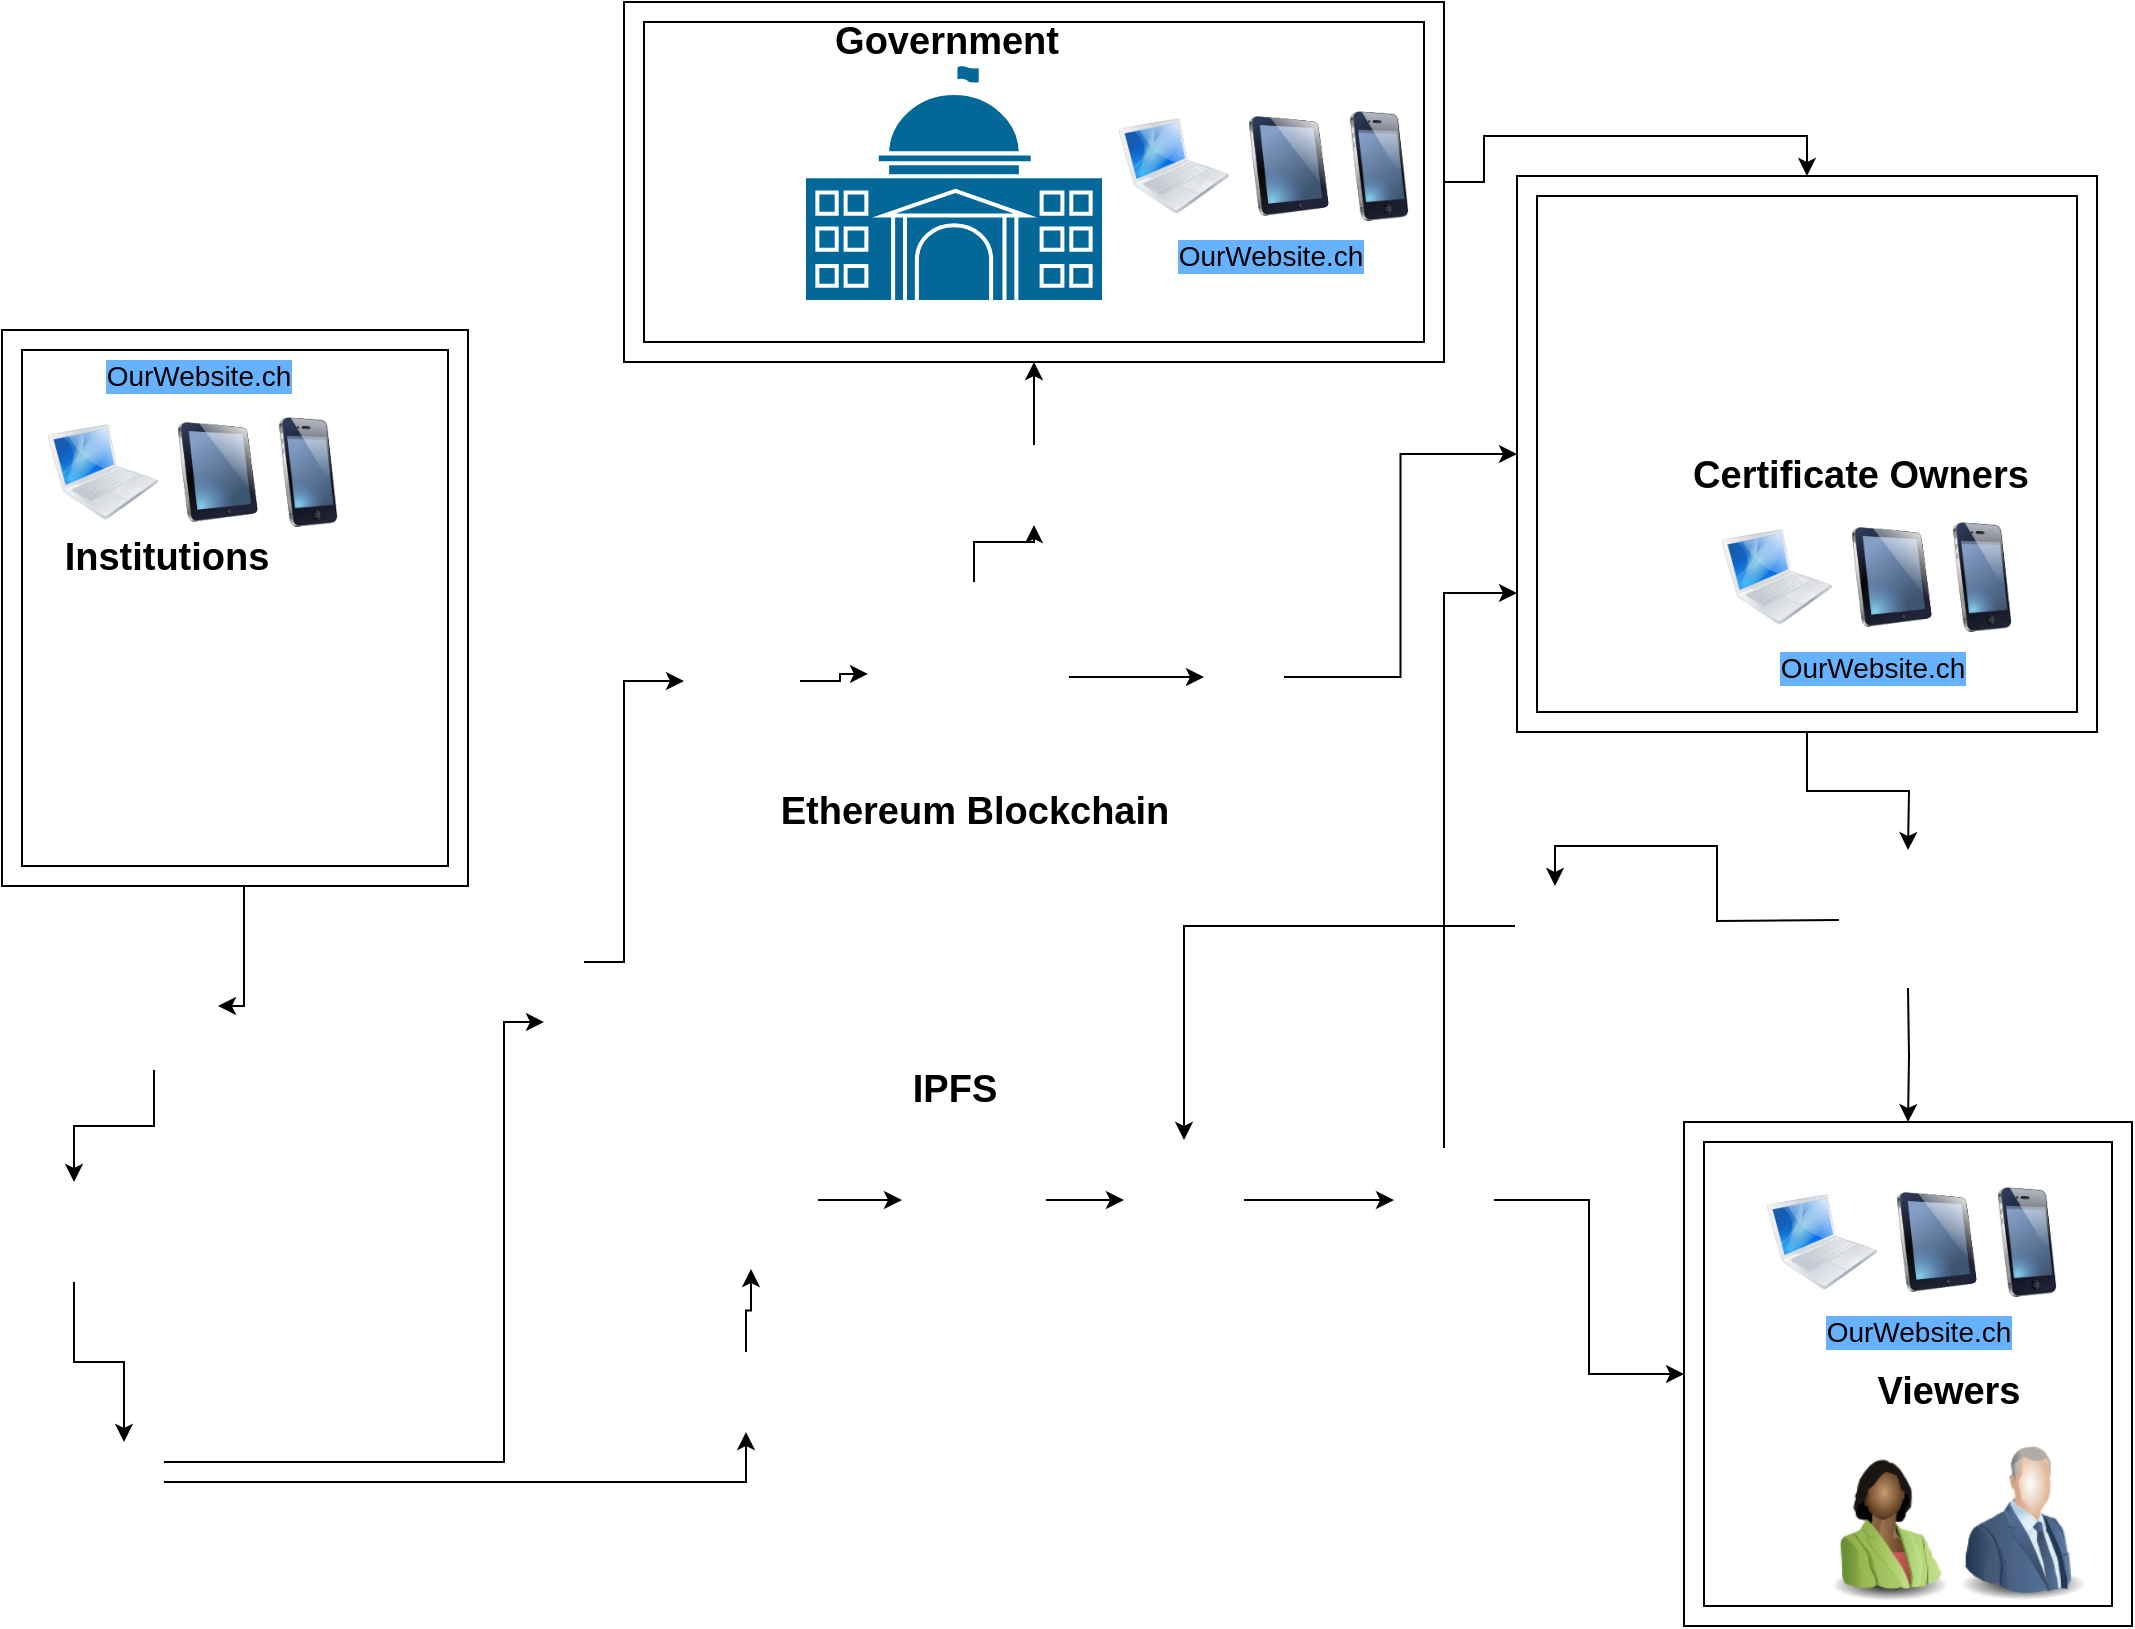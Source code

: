 <mxfile version="10.6.6" type="github"><diagram id="LoO-SVKAvbOdvh2cDljX" name="Page-1"><mxGraphModel dx="2896" dy="1094" grid="1" gridSize="10" guides="1" tooltips="1" connect="1" arrows="1" fold="1" page="1" pageScale="1" pageWidth="1100" pageHeight="850" math="0" shadow="0"><root><mxCell id="0"/><mxCell id="1" parent="0"/><mxCell id="8wt-W4BvJV8UJovlyLf7-13" value="" style="shape=mxgraph.cisco.buildings.government_building;html=1;dashed=0;fillColor=#036897;strokeColor=#ffffff;strokeWidth=2;verticalLabelPosition=bottom;verticalAlign=top" parent="1" vertex="1"><mxGeometry x="420" y="40" width="150" height="120" as="geometry"/></mxCell><mxCell id="8wt-W4BvJV8UJovlyLf7-14" value="" style="image;html=1;labelBackgroundColor=#ffffff;image=img/lib/clip_art/people/Suit_Woman_Green_Black_128x128.png" parent="1" vertex="1"><mxGeometry x="921.5" y="730" width="80" height="80" as="geometry"/></mxCell><mxCell id="8wt-W4BvJV8UJovlyLf7-15" value="" style="image;html=1;labelBackgroundColor=#ffffff;image=img/lib/clip_art/people/Suit_Man_Blue_128x128.png" parent="1" vertex="1"><mxGeometry x="989" y="730" width="80" height="80" as="geometry"/></mxCell><mxCell id="a0FkFMSqPZ42gqpdqapM-16" style="edgeStyle=orthogonalEdgeStyle;rounded=0;orthogonalLoop=1;jettySize=auto;html=1;entryX=0.5;entryY=0;entryDx=0;entryDy=0;fontSize=14;fontColor=#000000;" edge="1" parent="1" source="8wt-W4BvJV8UJovlyLf7-20" target="a0FkFMSqPZ42gqpdqapM-1"><mxGeometry relative="1" as="geometry"/></mxCell><mxCell id="8wt-W4BvJV8UJovlyLf7-20" value="" style="shape=image;html=1;verticalAlign=top;verticalLabelPosition=bottom;labelBackgroundColor=#ffffff;imageAspect=0;aspect=fixed;image=https://cdn4.iconfinder.com/data/icons/Basic_set2_Png/64/licence.png" parent="1" vertex="1"><mxGeometry x="63" y="480" width="64" height="64" as="geometry"/></mxCell><mxCell id="a0FkFMSqPZ42gqpdqapM-24" style="edgeStyle=orthogonalEdgeStyle;rounded=0;orthogonalLoop=1;jettySize=auto;html=1;entryX=0;entryY=0.5;entryDx=0;entryDy=0;fontSize=14;fontColor=#000000;entryPerimeter=0;" edge="1" parent="1" source="8wt-W4BvJV8UJovlyLf7-21" target="a0FkFMSqPZ42gqpdqapM-50"><mxGeometry relative="1" as="geometry"/></mxCell><mxCell id="8wt-W4BvJV8UJovlyLf7-21" value="" style="shape=image;html=1;verticalAlign=top;verticalLabelPosition=bottom;labelBackgroundColor=#ffffff;imageAspect=0;aspect=fixed;image=https://cdn1.iconfinder.com/data/icons/hawcons/32/699434-icon-70-document-file-pdf-128.png" parent="1" vertex="1"><mxGeometry x="715" y="583" width="50" height="52" as="geometry"/></mxCell><mxCell id="a0FkFMSqPZ42gqpdqapM-60" style="edgeStyle=orthogonalEdgeStyle;rounded=0;orthogonalLoop=1;jettySize=auto;html=1;entryX=-0.058;entryY=0.484;entryDx=0;entryDy=0;entryPerimeter=0;fontSize=14;fontColor=#000000;" edge="1" parent="1" source="8wt-W4BvJV8UJovlyLf7-22" target="8wt-W4BvJV8UJovlyLf7-16"><mxGeometry relative="1" as="geometry"/></mxCell><mxCell id="8wt-W4BvJV8UJovlyLf7-22" value="" style="shape=image;html=1;verticalAlign=top;verticalLabelPosition=bottom;labelBackgroundColor=#ffffff;imageAspect=0;aspect=fixed;image=https://cdn3.iconfinder.com/data/icons/file-set-volume-1/512/Artboard_9-128.png" parent="1" vertex="1"><mxGeometry x="360" y="320.5" width="58" height="58" as="geometry"/></mxCell><mxCell id="8wt-W4BvJV8UJovlyLf7-34" value="" style="shape=image;html=1;verticalAlign=top;verticalLabelPosition=bottom;labelBackgroundColor=#ffffff;imageAspect=0;aspect=fixed;image=https://cdn0.iconfinder.com/data/icons/Hand_Drawn_Web_Icon_Set/128/key_delete.png" parent="1" vertex="1"><mxGeometry x="350" y="57" width="51" height="51" as="geometry"/></mxCell><mxCell id="8wt-W4BvJV8UJovlyLf7-35" value="" style="shape=image;html=1;verticalAlign=top;verticalLabelPosition=bottom;labelBackgroundColor=#ffffff;imageAspect=0;aspect=fixed;image=https://cdn0.iconfinder.com/data/icons/Hand_Drawn_Web_Icon_Set/128/key_accept.png" parent="1" vertex="1"><mxGeometry x="350" y="108" width="52" height="52" as="geometry"/></mxCell><mxCell id="a0FkFMSqPZ42gqpdqapM-23" style="edgeStyle=orthogonalEdgeStyle;rounded=0;orthogonalLoop=1;jettySize=auto;html=1;entryX=0.5;entryY=0;entryDx=0;entryDy=0;fontSize=14;fontColor=#000000;" edge="1" parent="1" source="a0FkFMSqPZ42gqpdqapM-88" target="a0FkFMSqPZ42gqpdqapM-5"><mxGeometry relative="1" as="geometry"><mxPoint x="937.5" y="469" as="sourcePoint"/></mxGeometry></mxCell><mxCell id="a0FkFMSqPZ42gqpdqapM-52" style="edgeStyle=orthogonalEdgeStyle;rounded=0;orthogonalLoop=1;jettySize=auto;html=1;entryX=0.5;entryY=0;entryDx=0;entryDy=0;entryPerimeter=0;fontSize=14;fontColor=#000000;" edge="1" parent="1" target="a0FkFMSqPZ42gqpdqapM-50"><mxGeometry relative="1" as="geometry"><mxPoint x="972" y="503" as="sourcePoint"/></mxGeometry></mxCell><mxCell id="8wt-W4BvJV8UJovlyLf7-40" value="Government" style="text;html=1;resizable=0;autosize=1;align=center;verticalAlign=middle;points=[];fillColor=none;strokeColor=none;rounded=0;fontStyle=1;fontSize=19;" parent="1" vertex="1"><mxGeometry x="451" y="20" width="80" height="20" as="geometry"/></mxCell><mxCell id="8wt-W4BvJV8UJovlyLf7-43" value="IPFS" style="text;html=1;resizable=0;autosize=1;align=center;verticalAlign=middle;points=[];fillColor=none;strokeColor=none;rounded=0;fontStyle=1;fontSize=19;" parent="1" vertex="1"><mxGeometry x="475" y="544" width="40" height="20" as="geometry"/></mxCell><mxCell id="a0FkFMSqPZ42gqpdqapM-17" style="edgeStyle=orthogonalEdgeStyle;rounded=0;orthogonalLoop=1;jettySize=auto;html=1;entryX=0.5;entryY=1;entryDx=0;entryDy=0;fontSize=14;fontColor=#000000;" edge="1" parent="1" source="a0FkFMSqPZ42gqpdqapM-69" target="a0FkFMSqPZ42gqpdqapM-6"><mxGeometry relative="1" as="geometry"/></mxCell><mxCell id="a0FkFMSqPZ42gqpdqapM-79" style="edgeStyle=orthogonalEdgeStyle;rounded=0;orthogonalLoop=1;jettySize=auto;html=1;entryX=0.5;entryY=1;entryDx=0;entryDy=0;fontSize=14;fontColor=#000000;" edge="1" parent="1" source="a0FkFMSqPZ42gqpdqapM-3" target="a0FkFMSqPZ42gqpdqapM-69"><mxGeometry relative="1" as="geometry"/></mxCell><mxCell id="a0FkFMSqPZ42gqpdqapM-80" style="edgeStyle=orthogonalEdgeStyle;rounded=0;orthogonalLoop=1;jettySize=auto;html=1;exitX=1;exitY=0.25;exitDx=0;exitDy=0;fontSize=14;fontColor=#000000;entryX=0;entryY=0.5;entryDx=0;entryDy=0;" edge="1" parent="1" source="a0FkFMSqPZ42gqpdqapM-70" target="8wt-W4BvJV8UJovlyLf7-22"><mxGeometry relative="1" as="geometry"><Array as="points"><mxPoint x="330" y="490"/><mxPoint x="330" y="350"/></Array></mxGeometry></mxCell><mxCell id="a0FkFMSqPZ42gqpdqapM-3" value="" style="shape=image;html=1;verticalAlign=top;verticalLabelPosition=bottom;labelBackgroundColor=#ffffff;imageAspect=0;aspect=fixed;image=https://cdn3.iconfinder.com/data/icons/iconic-1/32/hash-128.png;fontSize=14;fontColor=#000000;" vertex="1" parent="1"><mxGeometry x="60" y="730" width="40" height="40" as="geometry"/></mxCell><mxCell id="a0FkFMSqPZ42gqpdqapM-22" style="edgeStyle=orthogonalEdgeStyle;rounded=0;orthogonalLoop=1;jettySize=auto;html=1;entryX=0;entryY=0.5;entryDx=0;entryDy=0;fontSize=14;fontColor=#000000;" edge="1" parent="1" source="a0FkFMSqPZ42gqpdqapM-5" target="8wt-W4BvJV8UJovlyLf7-21"><mxGeometry relative="1" as="geometry"/></mxCell><mxCell id="a0FkFMSqPZ42gqpdqapM-7" value="" style="group" vertex="1" connectable="0" parent="1"><mxGeometry x="42" y="182" width="297" height="270" as="geometry"/></mxCell><mxCell id="8wt-W4BvJV8UJovlyLf7-50" value="" style="group" parent="a0FkFMSqPZ42gqpdqapM-7" vertex="1" connectable="0"><mxGeometry y="35.5" width="145" height="55" as="geometry"/></mxCell><mxCell id="8wt-W4BvJV8UJovlyLf7-51" value="" style="image;html=1;labelBackgroundColor=#ffffff;image=img/lib/clip_art/computers/MacBook_128x128.png" parent="8wt-W4BvJV8UJovlyLf7-50" vertex="1"><mxGeometry y="2.5" width="55" height="50" as="geometry"/></mxCell><mxCell id="8wt-W4BvJV8UJovlyLf7-52" value="" style="image;html=1;labelBackgroundColor=#ffffff;image=img/lib/clip_art/computers/iPad_128x128.png" parent="8wt-W4BvJV8UJovlyLf7-50" vertex="1"><mxGeometry x="60" y="2.5" width="50" height="50" as="geometry"/></mxCell><mxCell id="8wt-W4BvJV8UJovlyLf7-53" value="" style="image;html=1;labelBackgroundColor=#ffffff;image=img/lib/clip_art/telecommunication/iPhone_128x128.png" parent="8wt-W4BvJV8UJovlyLf7-50" vertex="1"><mxGeometry x="115" width="30" height="55" as="geometry"/></mxCell><mxCell id="8wt-W4BvJV8UJovlyLf7-56" value="OurWebsite.ch" style="text;html=1;resizable=0;autosize=1;align=center;verticalAlign=middle;points=[];fillColor=none;strokeColor=none;rounded=0;fontSize=14;fontColor=#000000;labelBackgroundColor=#66B2FF;" parent="a0FkFMSqPZ42gqpdqapM-7" vertex="1"><mxGeometry x="5" width="140" height="30" as="geometry"/></mxCell><mxCell id="a0FkFMSqPZ42gqpdqapM-39" value="" style="verticalLabelPosition=bottom;verticalAlign=top;html=1;shape=mxgraph.basic.frame;dx=10;labelBackgroundColor=#66B2FF;fontSize=14;fontColor=#000000;" vertex="1" parent="a0FkFMSqPZ42gqpdqapM-7"><mxGeometry x="-23" y="-8" width="233" height="278" as="geometry"/></mxCell><mxCell id="a0FkFMSqPZ42gqpdqapM-8" value="" style="group" vertex="1" connectable="0" parent="1"><mxGeometry x="577.5" y="64.5" width="145" height="87.5" as="geometry"/></mxCell><mxCell id="8wt-W4BvJV8UJovlyLf7-46" value="" style="group" parent="a0FkFMSqPZ42gqpdqapM-8" vertex="1" connectable="0"><mxGeometry width="145" height="55" as="geometry"/></mxCell><mxCell id="8wt-W4BvJV8UJovlyLf7-47" value="" style="image;html=1;labelBackgroundColor=#ffffff;image=img/lib/clip_art/computers/MacBook_128x128.png" parent="8wt-W4BvJV8UJovlyLf7-46" vertex="1"><mxGeometry y="2.5" width="55" height="50" as="geometry"/></mxCell><mxCell id="8wt-W4BvJV8UJovlyLf7-48" value="" style="image;html=1;labelBackgroundColor=#ffffff;image=img/lib/clip_art/computers/iPad_128x128.png" parent="8wt-W4BvJV8UJovlyLf7-46" vertex="1"><mxGeometry x="60" y="2.5" width="50" height="50" as="geometry"/></mxCell><mxCell id="8wt-W4BvJV8UJovlyLf7-49" value="" style="image;html=1;labelBackgroundColor=#ffffff;image=img/lib/clip_art/telecommunication/iPhone_128x128.png" parent="8wt-W4BvJV8UJovlyLf7-46" vertex="1"><mxGeometry x="115" width="30" height="55" as="geometry"/></mxCell><mxCell id="8wt-W4BvJV8UJovlyLf7-55" value="OurWebsite.ch" style="text;html=1;resizable=0;autosize=1;align=center;verticalAlign=middle;points=[];fillColor=none;strokeColor=none;rounded=0;fontSize=14;fontColor=#000000;labelBackgroundColor=#66B2FF;" parent="a0FkFMSqPZ42gqpdqapM-8" vertex="1"><mxGeometry x="5" y="57.5" width="140" height="30" as="geometry"/></mxCell><mxCell id="a0FkFMSqPZ42gqpdqapM-14" value="" style="group" vertex="1" connectable="0" parent="1"><mxGeometry x="30" y="600" width="96" height="50" as="geometry"/></mxCell><mxCell id="a0FkFMSqPZ42gqpdqapM-1" value="" style="shape=image;html=1;verticalAlign=top;verticalLabelPosition=bottom;labelBackgroundColor=#ffffff;imageAspect=0;aspect=fixed;image=https://cdn4.iconfinder.com/data/icons/bussiness-and-media-outline/512/OUTLINE_Bussiness_and_Media-06-128.png;fontSize=14;fontColor=#000000;" vertex="1" parent="a0FkFMSqPZ42gqpdqapM-14"><mxGeometry width="50" height="50" as="geometry"/></mxCell><mxCell id="a0FkFMSqPZ42gqpdqapM-2" value="" style="shape=image;html=1;verticalAlign=top;verticalLabelPosition=bottom;labelBackgroundColor=#ffffff;imageAspect=0;aspect=fixed;image=https://cdn3.iconfinder.com/data/icons/iconic-1/32/hash-128.png;fontSize=14;fontColor=#000000;" vertex="1" parent="a0FkFMSqPZ42gqpdqapM-14"><mxGeometry x="56" y="5" width="40" height="40" as="geometry"/></mxCell><mxCell id="a0FkFMSqPZ42gqpdqapM-15" style="edgeStyle=orthogonalEdgeStyle;rounded=0;orthogonalLoop=1;jettySize=auto;html=1;entryX=0.5;entryY=0;entryDx=0;entryDy=0;fontSize=14;fontColor=#000000;" edge="1" parent="1" source="a0FkFMSqPZ42gqpdqapM-1" target="a0FkFMSqPZ42gqpdqapM-3"><mxGeometry relative="1" as="geometry"/></mxCell><mxCell id="a0FkFMSqPZ42gqpdqapM-25" value="" style="group" vertex="1" connectable="0" parent="1"><mxGeometry x="879" y="270" width="145" height="87.5" as="geometry"/></mxCell><mxCell id="a0FkFMSqPZ42gqpdqapM-26" value="" style="group" vertex="1" connectable="0" parent="a0FkFMSqPZ42gqpdqapM-25"><mxGeometry width="145" height="55" as="geometry"/></mxCell><mxCell id="a0FkFMSqPZ42gqpdqapM-27" value="" style="image;html=1;labelBackgroundColor=#ffffff;image=img/lib/clip_art/computers/MacBook_128x128.png" vertex="1" parent="a0FkFMSqPZ42gqpdqapM-26"><mxGeometry y="2.5" width="55" height="50" as="geometry"/></mxCell><mxCell id="a0FkFMSqPZ42gqpdqapM-28" value="" style="image;html=1;labelBackgroundColor=#ffffff;image=img/lib/clip_art/computers/iPad_128x128.png" vertex="1" parent="a0FkFMSqPZ42gqpdqapM-26"><mxGeometry x="60" y="2.5" width="50" height="50" as="geometry"/></mxCell><mxCell id="a0FkFMSqPZ42gqpdqapM-29" value="" style="image;html=1;labelBackgroundColor=#ffffff;image=img/lib/clip_art/telecommunication/iPhone_128x128.png" vertex="1" parent="a0FkFMSqPZ42gqpdqapM-26"><mxGeometry x="115" width="30" height="55" as="geometry"/></mxCell><mxCell id="a0FkFMSqPZ42gqpdqapM-30" value="OurWebsite.ch" style="text;html=1;resizable=0;autosize=1;align=center;verticalAlign=middle;points=[];fillColor=none;strokeColor=none;rounded=0;fontSize=14;fontColor=#000000;labelBackgroundColor=#66B2FF;" vertex="1" parent="a0FkFMSqPZ42gqpdqapM-25"><mxGeometry x="5" y="57.5" width="140" height="30" as="geometry"/></mxCell><mxCell id="a0FkFMSqPZ42gqpdqapM-31" value="" style="group" vertex="1" connectable="0" parent="1"><mxGeometry x="901.5" y="602.5" width="145" height="87.5" as="geometry"/></mxCell><mxCell id="a0FkFMSqPZ42gqpdqapM-32" value="" style="group" vertex="1" connectable="0" parent="a0FkFMSqPZ42gqpdqapM-31"><mxGeometry width="145" height="55" as="geometry"/></mxCell><mxCell id="a0FkFMSqPZ42gqpdqapM-33" value="" style="image;html=1;labelBackgroundColor=#ffffff;image=img/lib/clip_art/computers/MacBook_128x128.png" vertex="1" parent="a0FkFMSqPZ42gqpdqapM-32"><mxGeometry y="2.5" width="55" height="50" as="geometry"/></mxCell><mxCell id="a0FkFMSqPZ42gqpdqapM-34" value="" style="image;html=1;labelBackgroundColor=#ffffff;image=img/lib/clip_art/computers/iPad_128x128.png" vertex="1" parent="a0FkFMSqPZ42gqpdqapM-32"><mxGeometry x="60" y="2.5" width="50" height="50" as="geometry"/></mxCell><mxCell id="a0FkFMSqPZ42gqpdqapM-35" value="" style="image;html=1;labelBackgroundColor=#ffffff;image=img/lib/clip_art/telecommunication/iPhone_128x128.png" vertex="1" parent="a0FkFMSqPZ42gqpdqapM-32"><mxGeometry x="115" width="30" height="55" as="geometry"/></mxCell><mxCell id="a0FkFMSqPZ42gqpdqapM-36" value="OurWebsite.ch" style="text;html=1;resizable=0;autosize=1;align=center;verticalAlign=middle;points=[];fillColor=none;strokeColor=none;rounded=0;fontSize=14;fontColor=#000000;labelBackgroundColor=#66B2FF;" vertex="1" parent="a0FkFMSqPZ42gqpdqapM-31"><mxGeometry x="5" y="57.5" width="140" height="30" as="geometry"/></mxCell><mxCell id="a0FkFMSqPZ42gqpdqapM-37" value="" style="group" vertex="1" connectable="0" parent="1"><mxGeometry x="795.5" y="134" width="271" height="241" as="geometry"/></mxCell><mxCell id="8wt-W4BvJV8UJovlyLf7-28" value="" style="shape=image;html=1;verticalAlign=top;verticalLabelPosition=bottom;labelBackgroundColor=#ffffff;imageAspect=0;aspect=fixed;image=https://cdn1.iconfinder.com/data/icons/user-pictures/100/male3-128.png" parent="a0FkFMSqPZ42gqpdqapM-37" vertex="1"><mxGeometry x="59.5" y="4.5" width="93" height="93" as="geometry"/></mxCell><mxCell id="8wt-W4BvJV8UJovlyLf7-29" value="" style="shape=image;html=1;verticalAlign=top;verticalLabelPosition=bottom;labelBackgroundColor=#ffffff;imageAspect=0;aspect=fixed;image=https://cdn1.iconfinder.com/data/icons/user-pictures/100/female1-128.png" parent="a0FkFMSqPZ42gqpdqapM-37" vertex="1"><mxGeometry x="156" y="4.5" width="93" height="93" as="geometry"/></mxCell><mxCell id="8wt-W4BvJV8UJovlyLf7-30" value="" style="shape=image;html=1;verticalAlign=top;verticalLabelPosition=bottom;labelBackgroundColor=#ffffff;imageAspect=0;aspect=fixed;image=https://cdn0.iconfinder.com/data/icons/Hand_Drawn_Web_Icon_Set/128/key_delete.png" parent="a0FkFMSqPZ42gqpdqapM-37" vertex="1"><mxGeometry width="51" height="51" as="geometry"/></mxCell><mxCell id="8wt-W4BvJV8UJovlyLf7-31" value="" style="shape=image;html=1;verticalAlign=top;verticalLabelPosition=bottom;labelBackgroundColor=#ffffff;imageAspect=0;aspect=fixed;image=https://cdn0.iconfinder.com/data/icons/Hand_Drawn_Web_Icon_Set/128/key_accept.png" parent="a0FkFMSqPZ42gqpdqapM-37" vertex="1"><mxGeometry y="51" width="52" height="52" as="geometry"/></mxCell><mxCell id="8wt-W4BvJV8UJovlyLf7-42" value="Certificate Owners" style="text;html=1;resizable=0;autosize=1;align=center;verticalAlign=middle;points=[];fillColor=none;strokeColor=none;rounded=0;fontStyle=1;fontSize=19;" parent="a0FkFMSqPZ42gqpdqapM-37" vertex="1"><mxGeometry x="97.5" y="103" width="110" height="20" as="geometry"/></mxCell><mxCell id="a0FkFMSqPZ42gqpdqapM-40" value="" style="verticalLabelPosition=bottom;verticalAlign=top;html=1;shape=mxgraph.basic.frame;dx=10;labelBackgroundColor=#66B2FF;fontSize=14;fontColor=#000000;" vertex="1" parent="a0FkFMSqPZ42gqpdqapM-37"><mxGeometry x="-19" y="-37" width="290" height="278" as="geometry"/></mxCell><mxCell id="a0FkFMSqPZ42gqpdqapM-59" style="edgeStyle=orthogonalEdgeStyle;rounded=0;orthogonalLoop=1;jettySize=auto;html=1;entryX=0.5;entryY=0;entryDx=0;entryDy=0;entryPerimeter=0;fontSize=14;fontColor=#000000;" edge="1" parent="1" source="a0FkFMSqPZ42gqpdqapM-41" target="a0FkFMSqPZ42gqpdqapM-40"><mxGeometry relative="1" as="geometry"/></mxCell><mxCell id="a0FkFMSqPZ42gqpdqapM-41" value="" style="verticalLabelPosition=bottom;verticalAlign=top;html=1;shape=mxgraph.basic.frame;dx=10;labelBackgroundColor=#66B2FF;fontSize=14;fontColor=#000000;" vertex="1" parent="1"><mxGeometry x="330" y="10" width="410" height="180" as="geometry"/></mxCell><mxCell id="a0FkFMSqPZ42gqpdqapM-42" value="Viewers" style="text;html=1;resizable=0;autosize=1;align=center;verticalAlign=middle;points=[];fillColor=none;strokeColor=none;rounded=0;fontStyle=1;fontSize=19;" vertex="1" parent="1"><mxGeometry x="951.5" y="690" width="80" height="30" as="geometry"/></mxCell><mxCell id="a0FkFMSqPZ42gqpdqapM-50" value="" style="verticalLabelPosition=bottom;verticalAlign=top;html=1;shape=mxgraph.basic.frame;dx=10;labelBackgroundColor=#66B2FF;fontSize=14;fontColor=#000000;" vertex="1" parent="1"><mxGeometry x="860" y="570" width="224" height="252" as="geometry"/></mxCell><mxCell id="a0FkFMSqPZ42gqpdqapM-51" style="edgeStyle=orthogonalEdgeStyle;rounded=0;orthogonalLoop=1;jettySize=auto;html=1;fontSize=14;fontColor=#000000;" edge="1" parent="1" source="a0FkFMSqPZ42gqpdqapM-40"><mxGeometry relative="1" as="geometry"><mxPoint x="972" y="434" as="targetPoint"/></mxGeometry></mxCell><mxCell id="a0FkFMSqPZ42gqpdqapM-53" value="" style="group" vertex="1" connectable="0" parent="1"><mxGeometry x="360" y="573" width="280" height="72" as="geometry"/></mxCell><mxCell id="8wt-W4BvJV8UJovlyLf7-23" value="" style="shape=image;html=1;verticalAlign=top;verticalLabelPosition=bottom;labelBackgroundColor=#ffffff;imageAspect=0;aspect=fixed;image=https://cdn1.iconfinder.com/data/icons/gradient-android-apps/64/1-11-128.png" parent="a0FkFMSqPZ42gqpdqapM-53" vertex="1"><mxGeometry x="109" width="72" height="72" as="geometry"/></mxCell><mxCell id="a0FkFMSqPZ42gqpdqapM-5" value="" style="shape=image;html=1;verticalAlign=top;verticalLabelPosition=bottom;labelBackgroundColor=#ffffff;imageAspect=0;aspect=fixed;image=https://cdn2.iconfinder.com/data/icons/freecns-cumulus/32/519839-51_Coud_Arrow_Down-128.png;fontSize=14;fontColor=#000000;" vertex="1" parent="a0FkFMSqPZ42gqpdqapM-53"><mxGeometry x="220" y="6" width="60" height="60" as="geometry"/></mxCell><mxCell id="a0FkFMSqPZ42gqpdqapM-6" value="" style="shape=image;html=1;verticalAlign=top;verticalLabelPosition=bottom;labelBackgroundColor=#ffffff;imageAspect=0;aspect=fixed;image=https://cdn2.iconfinder.com/data/icons/freecns-cumulus/32/519838-50_Cloud_Arrow_Up-128.png;fontSize=14;fontColor=#000000;" vertex="1" parent="a0FkFMSqPZ42gqpdqapM-53"><mxGeometry y="1.5" width="67" height="69" as="geometry"/></mxCell><mxCell id="a0FkFMSqPZ42gqpdqapM-19" style="edgeStyle=orthogonalEdgeStyle;rounded=0;orthogonalLoop=1;jettySize=auto;html=1;entryX=0;entryY=0.5;entryDx=0;entryDy=0;fontSize=14;fontColor=#000000;" edge="1" parent="a0FkFMSqPZ42gqpdqapM-53" source="8wt-W4BvJV8UJovlyLf7-23" target="a0FkFMSqPZ42gqpdqapM-5"><mxGeometry relative="1" as="geometry"/></mxCell><mxCell id="a0FkFMSqPZ42gqpdqapM-21" style="edgeStyle=orthogonalEdgeStyle;rounded=0;orthogonalLoop=1;jettySize=auto;html=1;entryX=0;entryY=0.5;entryDx=0;entryDy=0;fontSize=14;fontColor=#000000;" edge="1" parent="a0FkFMSqPZ42gqpdqapM-53" source="a0FkFMSqPZ42gqpdqapM-6" target="8wt-W4BvJV8UJovlyLf7-23"><mxGeometry relative="1" as="geometry"/></mxCell><mxCell id="a0FkFMSqPZ42gqpdqapM-54" value="" style="group" vertex="1" connectable="0" parent="1"><mxGeometry x="440" y="300" width="130" height="124.5" as="geometry"/></mxCell><mxCell id="8wt-W4BvJV8UJovlyLf7-16" value="" style="shape=image;html=1;verticalAlign=top;verticalLabelPosition=bottom;labelBackgroundColor=#ffffff;imageAspect=0;aspect=fixed;image=https://cdn0.iconfinder.com/data/icons/blockchain-classic/256/Ethereum-128.png" parent="a0FkFMSqPZ42gqpdqapM-54" vertex="1"><mxGeometry x="17.5" width="95" height="95" as="geometry"/></mxCell><mxCell id="8wt-W4BvJV8UJovlyLf7-44" value="Ethereum Blockchain" style="text;html=1;resizable=0;autosize=1;align=center;verticalAlign=middle;points=[];fillColor=none;strokeColor=none;rounded=0;fontStyle=1;fontSize=19;" parent="a0FkFMSqPZ42gqpdqapM-54" vertex="1"><mxGeometry y="104.5" width="130" height="20" as="geometry"/></mxCell><mxCell id="a0FkFMSqPZ42gqpdqapM-56" value="" style="shape=image;html=1;verticalAlign=top;verticalLabelPosition=bottom;labelBackgroundColor=#ffffff;imageAspect=0;aspect=fixed;image=https://cdn0.iconfinder.com/data/icons/Hand_Drawn_Web_Icon_Set/128/key_delete.png;fontSize=14;fontColor=#000000;" vertex="1" parent="1"><mxGeometry x="937" y="434" width="70" height="70" as="geometry"/></mxCell><object label="" id="a0FkFMSqPZ42gqpdqapM-57"><mxCell style="edgeStyle=orthogonalEdgeStyle;rounded=0;orthogonalLoop=1;jettySize=auto;html=1;entryX=0.5;entryY=1;entryDx=0;entryDy=0;entryPerimeter=0;fontSize=14;fontColor=#000000;" edge="1" parent="1" source="a0FkFMSqPZ42gqpdqapM-74" target="a0FkFMSqPZ42gqpdqapM-41"><mxGeometry relative="1" as="geometry"/></mxCell></object><mxCell id="a0FkFMSqPZ42gqpdqapM-63" style="edgeStyle=orthogonalEdgeStyle;rounded=0;orthogonalLoop=1;jettySize=auto;html=1;entryX=0;entryY=0.5;entryDx=0;entryDy=0;entryPerimeter=0;fontSize=14;fontColor=#000000;" edge="1" parent="1" source="a0FkFMSqPZ42gqpdqapM-84" target="a0FkFMSqPZ42gqpdqapM-40"><mxGeometry relative="1" as="geometry"/></mxCell><mxCell id="a0FkFMSqPZ42gqpdqapM-64" value="" style="shape=image;html=1;verticalAlign=top;verticalLabelPosition=bottom;labelBackgroundColor=#ffffff;imageAspect=0;aspect=fixed;image=https://cdn3.iconfinder.com/data/icons/letters-and-numbers-1/32/number_1_blue-128.png;fontSize=14;fontColor=#000000;" vertex="1" parent="1"><mxGeometry x="152" y="464" width="40" height="40" as="geometry"/></mxCell><mxCell id="a0FkFMSqPZ42gqpdqapM-67" value="" style="shape=image;html=1;verticalAlign=top;verticalLabelPosition=bottom;labelBackgroundColor=#ffffff;imageAspect=0;aspect=fixed;image=https://cdn3.iconfinder.com/data/icons/letters-and-numbers-1/32/number_2_blue-128.png;fontSize=14;fontColor=#000000;" vertex="1" parent="1"><mxGeometry x="100" y="550" width="40" height="40" as="geometry"/></mxCell><mxCell id="a0FkFMSqPZ42gqpdqapM-68" value="" style="shape=image;html=1;verticalAlign=top;verticalLabelPosition=bottom;labelBackgroundColor=#ffffff;imageAspect=0;aspect=fixed;image=https://cdn3.iconfinder.com/data/icons/letters-and-numbers-1/32/number_3_blue-128.png;fontSize=14;fontColor=#000000;" vertex="1" parent="1"><mxGeometry x="86" y="662.5" width="40" height="40" as="geometry"/></mxCell><mxCell id="a0FkFMSqPZ42gqpdqapM-71" style="edgeStyle=orthogonalEdgeStyle;rounded=0;orthogonalLoop=1;jettySize=auto;html=1;exitX=0.5;exitY=0;exitDx=0;exitDy=0;entryX=0;entryY=0;entryDx=0;entryDy=208.5;entryPerimeter=0;fontSize=14;fontColor=#000000;" edge="1" parent="1" source="8wt-W4BvJV8UJovlyLf7-21" target="a0FkFMSqPZ42gqpdqapM-40"><mxGeometry relative="1" as="geometry"><Array as="points"><mxPoint x="740" y="306"/></Array></mxGeometry></mxCell><mxCell id="a0FkFMSqPZ42gqpdqapM-72" value="" style="group" vertex="1" connectable="0" parent="1"><mxGeometry x="42" y="278" width="189" height="156" as="geometry"/></mxCell><mxCell id="8wt-W4BvJV8UJovlyLf7-32" value="" style="shape=image;html=1;verticalAlign=top;verticalLabelPosition=bottom;labelBackgroundColor=#ffffff;imageAspect=0;aspect=fixed;image=https://cdn0.iconfinder.com/data/icons/small-n-flat/24/678086-institution-128.png" parent="a0FkFMSqPZ42gqpdqapM-72" vertex="1"><mxGeometry y="28" width="128" height="128" as="geometry"/></mxCell><mxCell id="8wt-W4BvJV8UJovlyLf7-36" value="" style="shape=image;html=1;verticalAlign=top;verticalLabelPosition=bottom;labelBackgroundColor=#ffffff;imageAspect=0;aspect=fixed;image=https://cdn0.iconfinder.com/data/icons/Hand_Drawn_Web_Icon_Set/128/key_delete.png" parent="a0FkFMSqPZ42gqpdqapM-72" vertex="1"><mxGeometry x="137" y="46" width="51" height="51" as="geometry"/></mxCell><mxCell id="8wt-W4BvJV8UJovlyLf7-37" value="" style="shape=image;html=1;verticalAlign=top;verticalLabelPosition=bottom;labelBackgroundColor=#ffffff;imageAspect=0;aspect=fixed;image=https://cdn0.iconfinder.com/data/icons/Hand_Drawn_Web_Icon_Set/128/key_accept.png" parent="a0FkFMSqPZ42gqpdqapM-72" vertex="1"><mxGeometry x="137" y="97" width="52" height="52" as="geometry"/></mxCell><mxCell id="8wt-W4BvJV8UJovlyLf7-41" value="Institutions" style="text;html=1;resizable=0;autosize=1;align=center;verticalAlign=middle;points=[];fillColor=none;strokeColor=none;rounded=0;fontStyle=1;fontSize=19;" parent="a0FkFMSqPZ42gqpdqapM-72" vertex="1"><mxGeometry x="24" width="70" height="20" as="geometry"/></mxCell><mxCell id="a0FkFMSqPZ42gqpdqapM-73" style="edgeStyle=orthogonalEdgeStyle;rounded=0;orthogonalLoop=1;jettySize=auto;html=1;entryX=1;entryY=0.5;entryDx=0;entryDy=0;fontSize=14;fontColor=#000000;" edge="1" parent="1" source="a0FkFMSqPZ42gqpdqapM-39" target="8wt-W4BvJV8UJovlyLf7-20"><mxGeometry relative="1" as="geometry"><Array as="points"><mxPoint x="140" y="450"/></Array></mxGeometry></mxCell><mxCell id="a0FkFMSqPZ42gqpdqapM-74" value="" style="shape=image;html=1;verticalAlign=top;verticalLabelPosition=bottom;labelBackgroundColor=#ffffff;imageAspect=0;aspect=fixed;image=https://cdn3.iconfinder.com/data/icons/letters-and-numbers-1/32/number_6_blue-128.png;fontSize=14;fontColor=#000000;" vertex="1" parent="1"><mxGeometry x="515" y="231.5" width="40" height="40" as="geometry"/></mxCell><object label="" id="a0FkFMSqPZ42gqpdqapM-75"><mxCell style="edgeStyle=orthogonalEdgeStyle;rounded=0;orthogonalLoop=1;jettySize=auto;html=1;entryX=0.5;entryY=1;entryDx=0;entryDy=0;entryPerimeter=0;fontSize=14;fontColor=#000000;" edge="1" parent="1" source="8wt-W4BvJV8UJovlyLf7-16" target="a0FkFMSqPZ42gqpdqapM-74"><mxGeometry relative="1" as="geometry"><mxPoint x="505" y="300" as="sourcePoint"/><mxPoint x="535" y="190" as="targetPoint"/></mxGeometry></mxCell></object><mxCell id="a0FkFMSqPZ42gqpdqapM-69" value="" style="shape=image;html=1;verticalAlign=top;verticalLabelPosition=bottom;labelBackgroundColor=#ffffff;imageAspect=0;aspect=fixed;image=https://cdn3.iconfinder.com/data/icons/letters-and-numbers-1/32/number_4_blue-128.png;fontSize=14;fontColor=#000000;" vertex="1" parent="1"><mxGeometry x="368" y="685" width="46" height="40" as="geometry"/></mxCell><mxCell id="a0FkFMSqPZ42gqpdqapM-70" value="" style="shape=image;html=1;verticalAlign=top;verticalLabelPosition=bottom;labelBackgroundColor=#ffffff;imageAspect=0;aspect=fixed;image=https://cdn3.iconfinder.com/data/icons/letters-and-numbers-1/32/number_5_blue-128.png;fontSize=14;fontColor=#000000;" vertex="1" parent="1"><mxGeometry x="270" y="480" width="40" height="40" as="geometry"/></mxCell><mxCell id="a0FkFMSqPZ42gqpdqapM-81" style="edgeStyle=orthogonalEdgeStyle;rounded=0;orthogonalLoop=1;jettySize=auto;html=1;exitX=1;exitY=0.25;exitDx=0;exitDy=0;fontSize=14;fontColor=#000000;entryX=0.5;entryY=1;entryDx=0;entryDy=0;" edge="1" parent="1" source="a0FkFMSqPZ42gqpdqapM-3" target="a0FkFMSqPZ42gqpdqapM-70"><mxGeometry relative="1" as="geometry"><mxPoint x="100" y="740" as="sourcePoint"/><mxPoint x="360" y="350" as="targetPoint"/><Array as="points"><mxPoint x="270" y="740"/><mxPoint x="270" y="520"/></Array></mxGeometry></mxCell><mxCell id="a0FkFMSqPZ42gqpdqapM-84" value="" style="shape=image;html=1;verticalAlign=top;verticalLabelPosition=bottom;labelBackgroundColor=#ffffff;imageAspect=0;aspect=fixed;image=https://cdn3.iconfinder.com/data/icons/letters-and-numbers-1/32/number_7_blue-128.png;fontSize=14;fontColor=#000000;" vertex="1" parent="1"><mxGeometry x="620" y="327.5" width="40" height="40" as="geometry"/></mxCell><mxCell id="a0FkFMSqPZ42gqpdqapM-85" style="edgeStyle=orthogonalEdgeStyle;rounded=0;orthogonalLoop=1;jettySize=auto;html=1;entryX=0;entryY=0.5;entryDx=0;entryDy=0;entryPerimeter=0;fontSize=14;fontColor=#000000;" edge="1" parent="1" source="8wt-W4BvJV8UJovlyLf7-16" target="a0FkFMSqPZ42gqpdqapM-84"><mxGeometry relative="1" as="geometry"><mxPoint x="552.5" y="348" as="sourcePoint"/><mxPoint x="777" y="236" as="targetPoint"/></mxGeometry></mxCell><mxCell id="a0FkFMSqPZ42gqpdqapM-87" value="" style="shape=image;html=1;verticalAlign=top;verticalLabelPosition=bottom;labelBackgroundColor=#ffffff;imageAspect=0;aspect=fixed;image=https://cdn3.iconfinder.com/data/icons/letters-and-numbers-1/32/number_8_blue-128.png;fontSize=14;fontColor=#000000;" vertex="1" parent="1"><mxGeometry x="1011.5" y="444" width="40" height="40" as="geometry"/></mxCell><mxCell id="a0FkFMSqPZ42gqpdqapM-88" value="" style="shape=image;html=1;verticalAlign=top;verticalLabelPosition=bottom;labelBackgroundColor=#ffffff;imageAspect=0;aspect=fixed;image=https://cdn3.iconfinder.com/data/icons/letters-and-numbers-1/32/number_9_blue-128.png;fontSize=14;fontColor=#000000;" vertex="1" parent="1"><mxGeometry x="775.5" y="452" width="40" height="40" as="geometry"/></mxCell><mxCell id="a0FkFMSqPZ42gqpdqapM-89" style="edgeStyle=orthogonalEdgeStyle;rounded=0;orthogonalLoop=1;jettySize=auto;html=1;entryX=0.5;entryY=0;entryDx=0;entryDy=0;fontSize=14;fontColor=#000000;" edge="1" parent="1" target="a0FkFMSqPZ42gqpdqapM-88"><mxGeometry relative="1" as="geometry"><mxPoint x="937.5" y="469" as="sourcePoint"/><mxPoint x="610" y="579" as="targetPoint"/></mxGeometry></mxCell><mxCell id="a0FkFMSqPZ42gqpdqapM-92" value="" style="group" vertex="1" connectable="0" parent="1"><mxGeometry x="761" y="705" width="70" height="75" as="geometry"/></mxCell><mxCell id="a0FkFMSqPZ42gqpdqapM-90" value="" style="shape=image;html=1;verticalAlign=top;verticalLabelPosition=bottom;labelBackgroundColor=#ffffff;imageAspect=0;aspect=fixed;image=https://cdn3.iconfinder.com/data/icons/letters-and-numbers-1/32/number_1_blue-128.png;fontSize=14;fontColor=#000000;" vertex="1" parent="a0FkFMSqPZ42gqpdqapM-92"><mxGeometry width="30.202" height="30.202" as="geometry"/></mxCell><mxCell id="a0FkFMSqPZ42gqpdqapM-91" value="" style="shape=image;html=1;verticalAlign=top;verticalLabelPosition=bottom;labelBackgroundColor=#ffffff;imageAspect=0;aspect=fixed;image=https://cdn3.iconfinder.com/data/icons/letters-and-numbers-1/32/number_0_blue-128.png;fontSize=14;fontColor=#000000;" vertex="1" parent="a0FkFMSqPZ42gqpdqapM-92"><mxGeometry x="29.73" width="30.202" height="30.202" as="geometry"/></mxCell><mxCell id="a0FkFMSqPZ42gqpdqapM-95" value="" style="group" vertex="1" connectable="0" parent="1"><mxGeometry x="809" y="20" width="70" height="50" as="geometry"/></mxCell><mxCell id="a0FkFMSqPZ42gqpdqapM-93" value="" style="shape=image;html=1;verticalAlign=top;verticalLabelPosition=bottom;labelBackgroundColor=#ffffff;imageAspect=0;aspect=fixed;image=https://cdn3.iconfinder.com/data/icons/letters-and-numbers-1/32/number_1_blue-128.png;fontSize=14;fontColor=#000000;" vertex="1" parent="a0FkFMSqPZ42gqpdqapM-95"><mxGeometry width="40.27" height="40.27" as="geometry"/></mxCell><mxCell id="a0FkFMSqPZ42gqpdqapM-94" value="" style="shape=image;html=1;verticalAlign=top;verticalLabelPosition=bottom;labelBackgroundColor=#ffffff;imageAspect=0;aspect=fixed;image=https://cdn3.iconfinder.com/data/icons/letters-and-numbers-1/32/number_1_blue-128.png;fontSize=14;fontColor=#000000;" vertex="1" parent="a0FkFMSqPZ42gqpdqapM-95"><mxGeometry x="29.73" width="40.27" height="40.27" as="geometry"/></mxCell></root></mxGraphModel></diagram></mxfile>